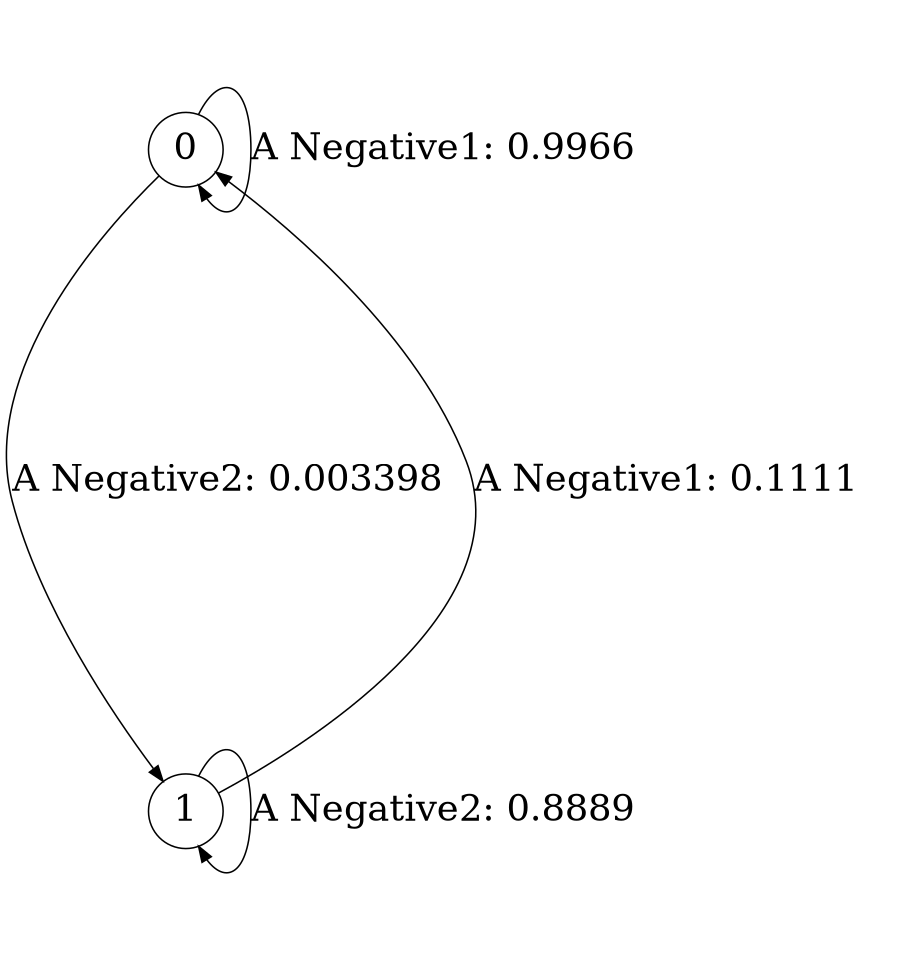 digraph r44_cssr {
size = "6,8.5";
ratio = "fill";
node [shape = circle];
node [fontsize = 24];
edge [fontsize = 24];
0 -> 0 [label = "A Negative1: 0.9966   "];
0 -> 1 [label = "A Negative2: 0.003398  "];
1 -> 0 [label = "A Negative1: 0.1111   "];
1 -> 1 [label = "A Negative2: 0.8889   "];
} 